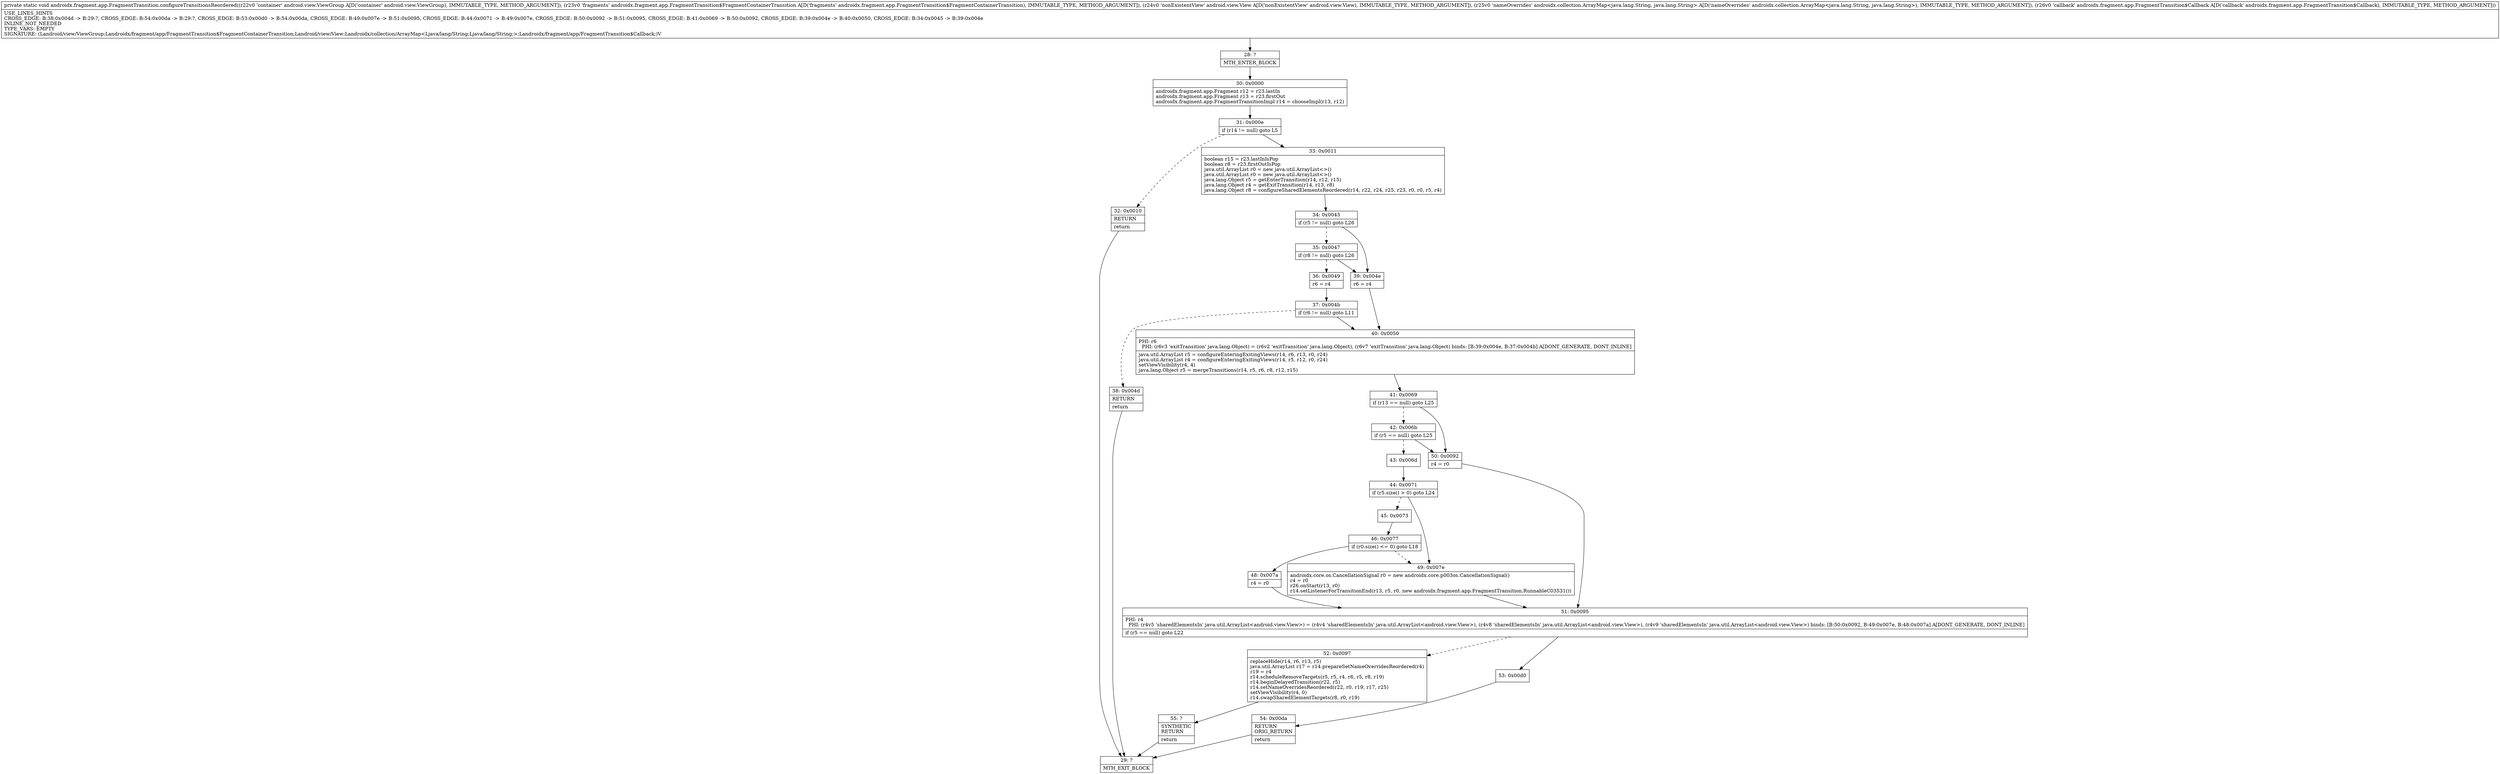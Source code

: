 digraph "CFG forandroidx.fragment.app.FragmentTransition.configureTransitionsReordered(Landroid\/view\/ViewGroup;Landroidx\/fragment\/app\/FragmentTransition$FragmentContainerTransition;Landroid\/view\/View;Landroidx\/collection\/ArrayMap;Landroidx\/fragment\/app\/FragmentTransition$Callback;)V" {
Node_28 [shape=record,label="{28\:\ ?|MTH_ENTER_BLOCK\l}"];
Node_30 [shape=record,label="{30\:\ 0x0000|androidx.fragment.app.Fragment r12 = r23.lastIn\landroidx.fragment.app.Fragment r13 = r23.firstOut\landroidx.fragment.app.FragmentTransitionImpl r14 = chooseImpl(r13, r12)\l}"];
Node_31 [shape=record,label="{31\:\ 0x000e|if (r14 != null) goto L5\l}"];
Node_32 [shape=record,label="{32\:\ 0x0010|RETURN\l|return\l}"];
Node_29 [shape=record,label="{29\:\ ?|MTH_EXIT_BLOCK\l}"];
Node_33 [shape=record,label="{33\:\ 0x0011|boolean r15 = r23.lastInIsPop\lboolean r8 = r23.firstOutIsPop\ljava.util.ArrayList r0 = new java.util.ArrayList\<\>()\ljava.util.ArrayList r0 = new java.util.ArrayList\<\>()\ljava.lang.Object r5 = getEnterTransition(r14, r12, r15)\ljava.lang.Object r4 = getExitTransition(r14, r13, r8)\ljava.lang.Object r8 = configureSharedElementsReordered(r14, r22, r24, r25, r23, r0, r0, r5, r4)\l}"];
Node_34 [shape=record,label="{34\:\ 0x0045|if (r5 != null) goto L26\l}"];
Node_35 [shape=record,label="{35\:\ 0x0047|if (r8 != null) goto L26\l}"];
Node_36 [shape=record,label="{36\:\ 0x0049|r6 = r4\l}"];
Node_37 [shape=record,label="{37\:\ 0x004b|if (r6 != null) goto L11\l}"];
Node_38 [shape=record,label="{38\:\ 0x004d|RETURN\l|return\l}"];
Node_40 [shape=record,label="{40\:\ 0x0050|PHI: r6 \l  PHI: (r6v3 'exitTransition' java.lang.Object) = (r6v2 'exitTransition' java.lang.Object), (r6v7 'exitTransition' java.lang.Object) binds: [B:39:0x004e, B:37:0x004b] A[DONT_GENERATE, DONT_INLINE]\l|java.util.ArrayList r5 = configureEnteringExitingViews(r14, r6, r13, r0, r24)\ljava.util.ArrayList r4 = configureEnteringExitingViews(r14, r5, r12, r0, r24)\lsetViewVisibility(r4, 4)\ljava.lang.Object r5 = mergeTransitions(r14, r5, r6, r8, r12, r15)\l}"];
Node_41 [shape=record,label="{41\:\ 0x0069|if (r13 == null) goto L25\l}"];
Node_42 [shape=record,label="{42\:\ 0x006b|if (r5 == null) goto L25\l}"];
Node_43 [shape=record,label="{43\:\ 0x006d}"];
Node_44 [shape=record,label="{44\:\ 0x0071|if (r5.size() \> 0) goto L24\l}"];
Node_45 [shape=record,label="{45\:\ 0x0073}"];
Node_46 [shape=record,label="{46\:\ 0x0077|if (r0.size() \<= 0) goto L18\l}"];
Node_48 [shape=record,label="{48\:\ 0x007a|r4 = r0\l}"];
Node_51 [shape=record,label="{51\:\ 0x0095|PHI: r4 \l  PHI: (r4v5 'sharedElementsIn' java.util.ArrayList\<android.view.View\>) = (r4v4 'sharedElementsIn' java.util.ArrayList\<android.view.View\>), (r4v8 'sharedElementsIn' java.util.ArrayList\<android.view.View\>), (r4v9 'sharedElementsIn' java.util.ArrayList\<android.view.View\>) binds: [B:50:0x0092, B:49:0x007e, B:48:0x007a] A[DONT_GENERATE, DONT_INLINE]\l|if (r5 == null) goto L22\l}"];
Node_52 [shape=record,label="{52\:\ 0x0097|replaceHide(r14, r6, r13, r5)\ljava.util.ArrayList r17 = r14.prepareSetNameOverridesReordered(r4)\lr19 = r4\lr14.scheduleRemoveTargets(r5, r5, r4, r6, r5, r8, r19)\lr14.beginDelayedTransition(r22, r5)\lr14.setNameOverridesReordered(r22, r0, r19, r17, r25)\lsetViewVisibility(r4, 0)\lr14.swapSharedElementTargets(r8, r0, r19)\l}"];
Node_55 [shape=record,label="{55\:\ ?|SYNTHETIC\lRETURN\l|return\l}"];
Node_53 [shape=record,label="{53\:\ 0x00d0}"];
Node_54 [shape=record,label="{54\:\ 0x00da|RETURN\lORIG_RETURN\l|return\l}"];
Node_49 [shape=record,label="{49\:\ 0x007e|androidx.core.os.CancellationSignal r0 = new androidx.core.p003os.CancellationSignal()\lr4 = r0\lr26.onStart(r13, r0)\lr14.setListenerForTransitionEnd(r13, r5, r0, new androidx.fragment.app.FragmentTransition.RunnableC03531())\l}"];
Node_50 [shape=record,label="{50\:\ 0x0092|r4 = r0\l}"];
Node_39 [shape=record,label="{39\:\ 0x004e|r6 = r4\l}"];
MethodNode[shape=record,label="{private static void androidx.fragment.app.FragmentTransition.configureTransitionsReordered((r22v0 'container' android.view.ViewGroup A[D('container' android.view.ViewGroup), IMMUTABLE_TYPE, METHOD_ARGUMENT]), (r23v0 'fragments' androidx.fragment.app.FragmentTransition$FragmentContainerTransition A[D('fragments' androidx.fragment.app.FragmentTransition$FragmentContainerTransition), IMMUTABLE_TYPE, METHOD_ARGUMENT]), (r24v0 'nonExistentView' android.view.View A[D('nonExistentView' android.view.View), IMMUTABLE_TYPE, METHOD_ARGUMENT]), (r25v0 'nameOverrides' androidx.collection.ArrayMap\<java.lang.String, java.lang.String\> A[D('nameOverrides' androidx.collection.ArrayMap\<java.lang.String, java.lang.String\>), IMMUTABLE_TYPE, METHOD_ARGUMENT]), (r26v0 'callback' androidx.fragment.app.FragmentTransition$Callback A[D('callback' androidx.fragment.app.FragmentTransition$Callback), IMMUTABLE_TYPE, METHOD_ARGUMENT]))  | USE_LINES_HINTS\lCROSS_EDGE: B:38:0x004d \-\> B:29:?, CROSS_EDGE: B:54:0x00da \-\> B:29:?, CROSS_EDGE: B:53:0x00d0 \-\> B:54:0x00da, CROSS_EDGE: B:49:0x007e \-\> B:51:0x0095, CROSS_EDGE: B:44:0x0071 \-\> B:49:0x007e, CROSS_EDGE: B:50:0x0092 \-\> B:51:0x0095, CROSS_EDGE: B:41:0x0069 \-\> B:50:0x0092, CROSS_EDGE: B:39:0x004e \-\> B:40:0x0050, CROSS_EDGE: B:34:0x0045 \-\> B:39:0x004e\lINLINE_NOT_NEEDED\lTYPE_VARS: EMPTY\lSIGNATURE: (Landroid\/view\/ViewGroup;Landroidx\/fragment\/app\/FragmentTransition$FragmentContainerTransition;Landroid\/view\/View;Landroidx\/collection\/ArrayMap\<Ljava\/lang\/String;Ljava\/lang\/String;\>;Landroidx\/fragment\/app\/FragmentTransition$Callback;)V\l}"];
MethodNode -> Node_28;Node_28 -> Node_30;
Node_30 -> Node_31;
Node_31 -> Node_32[style=dashed];
Node_31 -> Node_33;
Node_32 -> Node_29;
Node_33 -> Node_34;
Node_34 -> Node_35[style=dashed];
Node_34 -> Node_39;
Node_35 -> Node_36[style=dashed];
Node_35 -> Node_39;
Node_36 -> Node_37;
Node_37 -> Node_38[style=dashed];
Node_37 -> Node_40;
Node_38 -> Node_29;
Node_40 -> Node_41;
Node_41 -> Node_42[style=dashed];
Node_41 -> Node_50;
Node_42 -> Node_43[style=dashed];
Node_42 -> Node_50;
Node_43 -> Node_44;
Node_44 -> Node_45[style=dashed];
Node_44 -> Node_49;
Node_45 -> Node_46;
Node_46 -> Node_48;
Node_46 -> Node_49[style=dashed];
Node_48 -> Node_51;
Node_51 -> Node_52[style=dashed];
Node_51 -> Node_53;
Node_52 -> Node_55;
Node_55 -> Node_29;
Node_53 -> Node_54;
Node_54 -> Node_29;
Node_49 -> Node_51;
Node_50 -> Node_51;
Node_39 -> Node_40;
}

